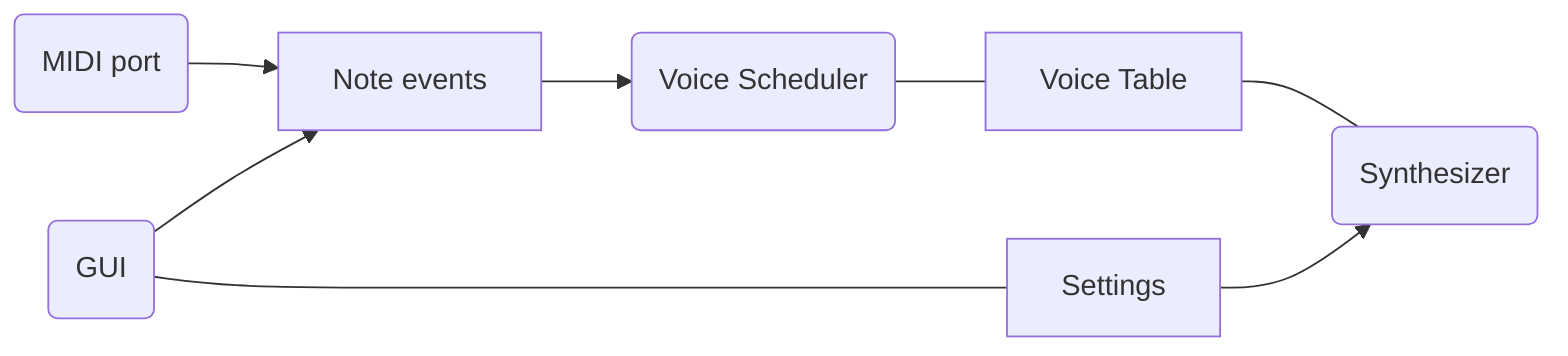graph LR
    midi(MIDI port)
    gui(GUI)
    notes[Note events]
    sched(Voice Scheduler)
    table[Voice Table]
    settings[Settings]    
    synth(Synthesizer)

    gui --> notes
    gui --- settings
    midi --> notes
    notes --> sched
    sched --- table
    table --- synth
    settings --> synth